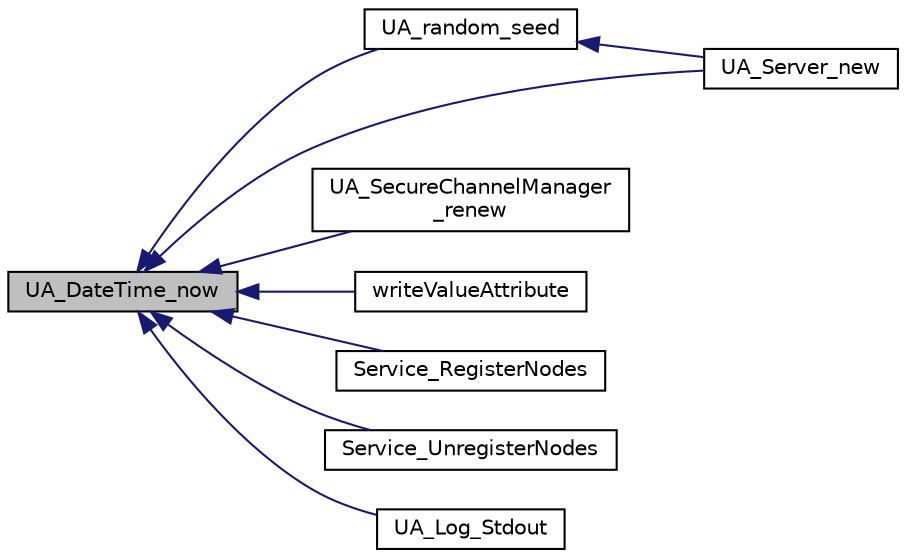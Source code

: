digraph "UA_DateTime_now"
{
  edge [fontname="Helvetica",fontsize="10",labelfontname="Helvetica",labelfontsize="10"];
  node [fontname="Helvetica",fontsize="10",shape=record];
  rankdir="LR";
  Node37 [label="UA_DateTime_now",height=0.2,width=0.4,color="black", fillcolor="grey75", style="filled", fontcolor="black"];
  Node37 -> Node38 [dir="back",color="midnightblue",fontsize="10",style="solid",fontname="Helvetica"];
  Node38 [label="UA_random_seed",height=0.2,width=0.4,color="black", fillcolor="white", style="filled",URL="$d1/d5d/_simulation_runtime_2opc_2ua_2open62541_8h.html#a19155a0b01bd2653fea203fbb5d136d6"];
  Node38 -> Node39 [dir="back",color="midnightblue",fontsize="10",style="solid",fontname="Helvetica"];
  Node39 [label="UA_Server_new",height=0.2,width=0.4,color="black", fillcolor="white", style="filled",URL="$d1/d5d/_simulation_runtime_2opc_2ua_2open62541_8h.html#a3c9d17c06108b677f0bef7faff6cdcff"];
  Node37 -> Node39 [dir="back",color="midnightblue",fontsize="10",style="solid",fontname="Helvetica"];
  Node37 -> Node40 [dir="back",color="midnightblue",fontsize="10",style="solid",fontname="Helvetica"];
  Node40 [label="UA_SecureChannelManager\l_renew",height=0.2,width=0.4,color="black", fillcolor="white", style="filled",URL="$dc/d11/3rd_party_2open62541_2open62541_8c.html#a9461376097427d7931eefd56bd80213f"];
  Node37 -> Node41 [dir="back",color="midnightblue",fontsize="10",style="solid",fontname="Helvetica"];
  Node41 [label="writeValueAttribute",height=0.2,width=0.4,color="black", fillcolor="white", style="filled",URL="$dc/d11/3rd_party_2open62541_2open62541_8c.html#a1355644b00252ab9fe25898388ea7048"];
  Node37 -> Node42 [dir="back",color="midnightblue",fontsize="10",style="solid",fontname="Helvetica"];
  Node42 [label="Service_RegisterNodes",height=0.2,width=0.4,color="black", fillcolor="white", style="filled",URL="$dc/d11/3rd_party_2open62541_2open62541_8c.html#a91c6ec83d24212e496c13a24d314db87"];
  Node37 -> Node43 [dir="back",color="midnightblue",fontsize="10",style="solid",fontname="Helvetica"];
  Node43 [label="Service_UnregisterNodes",height=0.2,width=0.4,color="black", fillcolor="white", style="filled",URL="$dc/d11/3rd_party_2open62541_2open62541_8c.html#ab00b0288409c9497fd6991594d1f7f0a"];
  Node37 -> Node44 [dir="back",color="midnightblue",fontsize="10",style="solid",fontname="Helvetica"];
  Node44 [label="UA_Log_Stdout",height=0.2,width=0.4,color="black", fillcolor="white", style="filled",URL="$d9/d9a/_simulation_runtime_2opc_2ua_2open62541_8c.html#a8b885aef90ede903eceb62e15c8566a6"];
}
